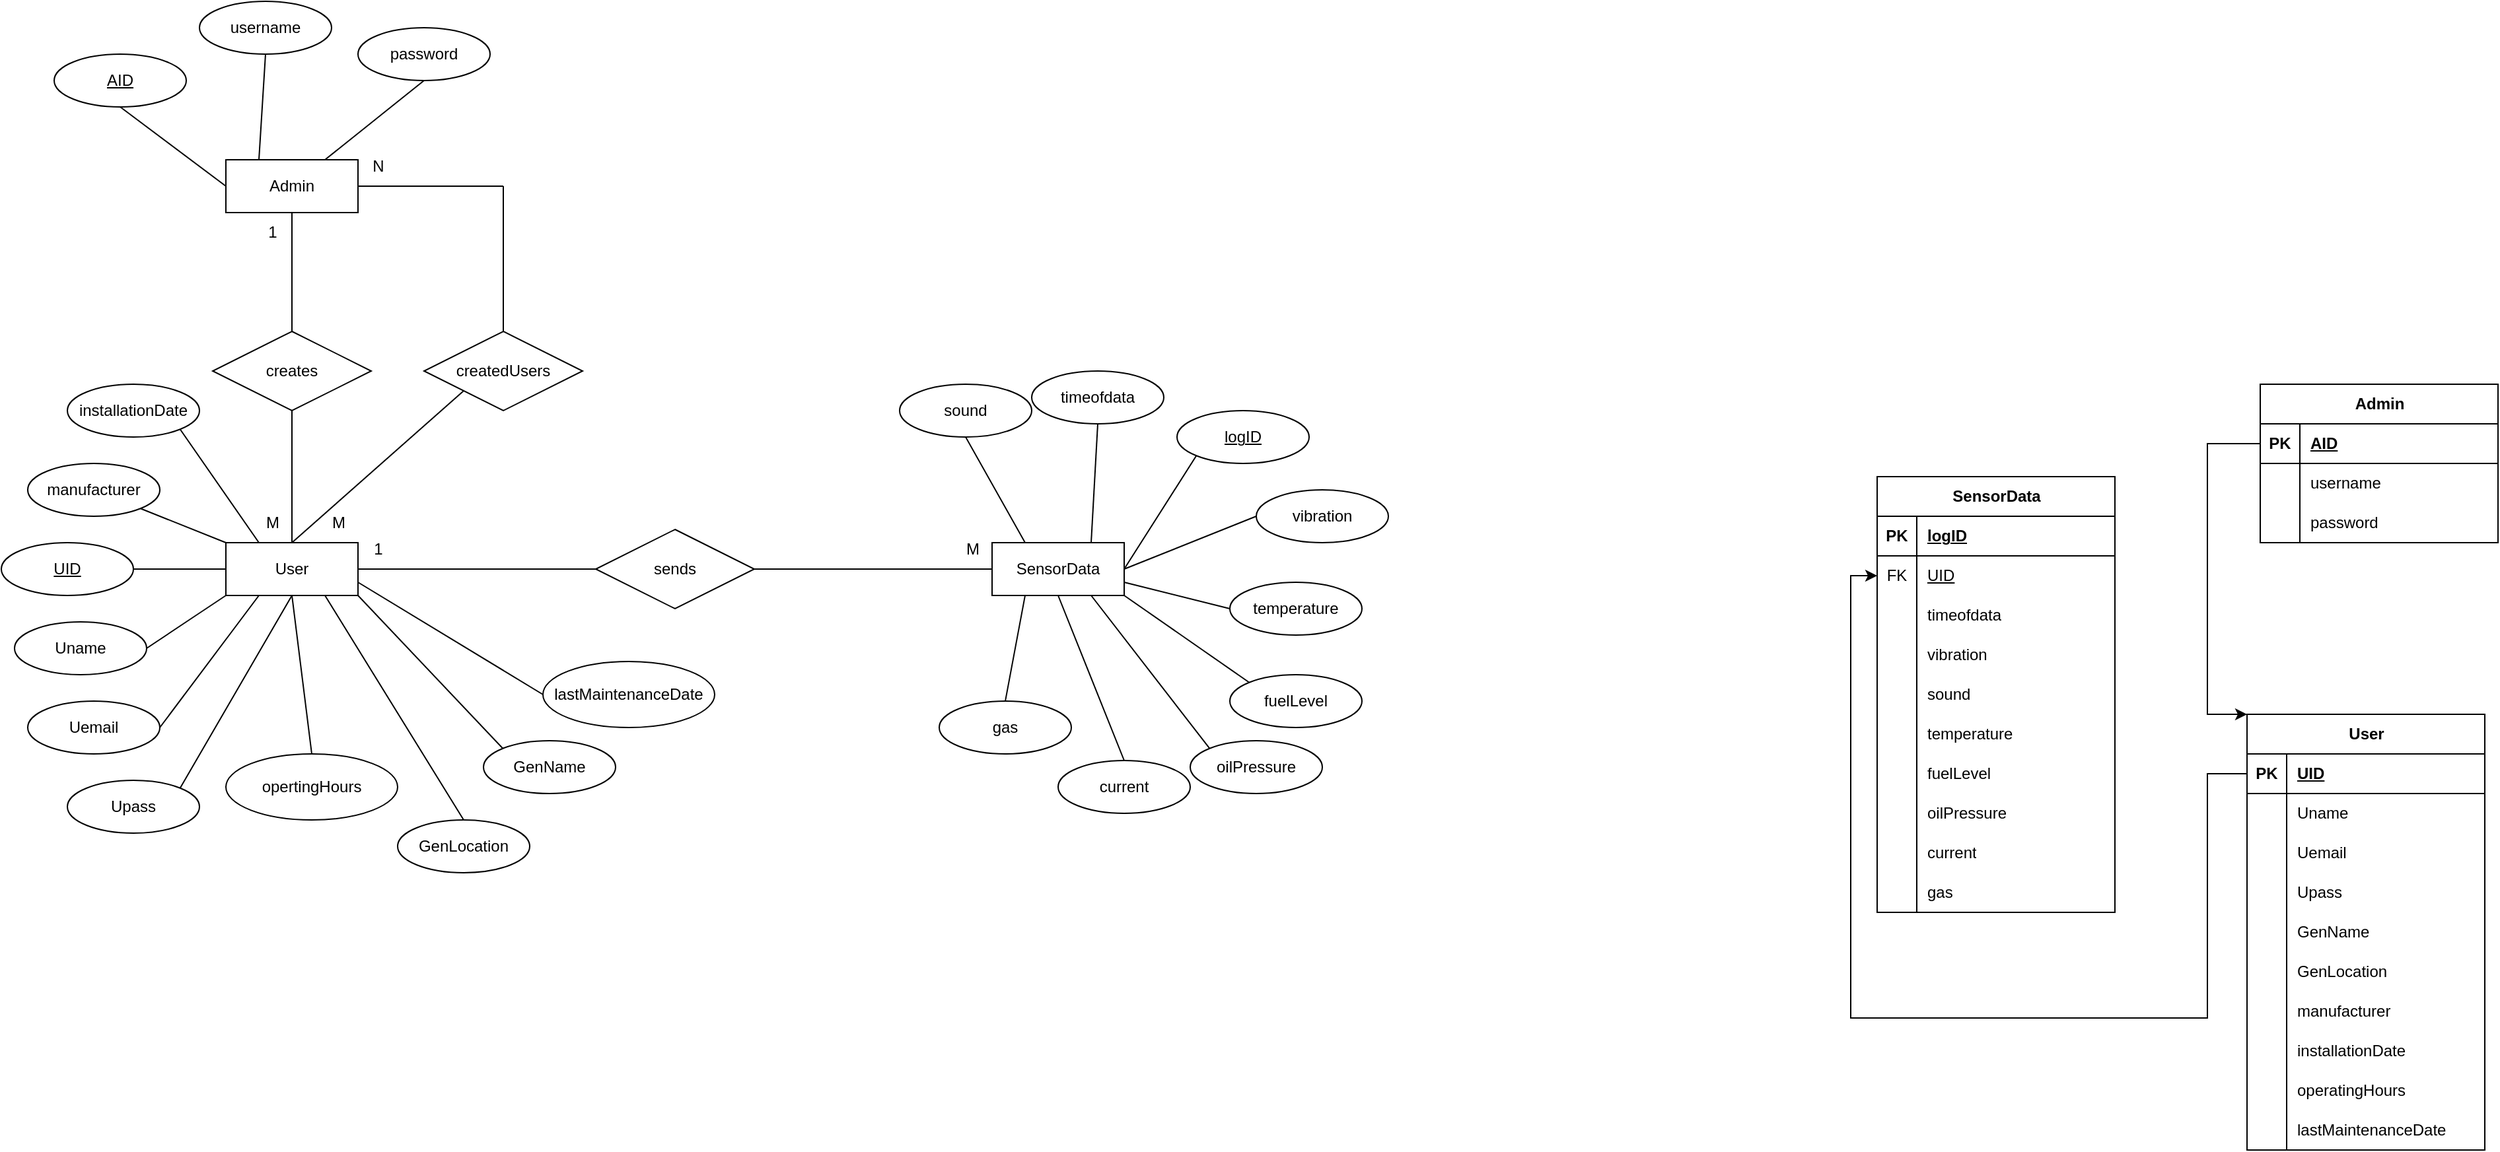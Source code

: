 <mxfile version="23.1.6" type="device">
  <diagram name="Page-1" id="7R3G5OI0h1WwheZ1VmZC">
    <mxGraphModel dx="2840" dy="1094" grid="1" gridSize="10" guides="1" tooltips="1" connect="1" arrows="1" fold="1" page="1" pageScale="1" pageWidth="850" pageHeight="1100" math="0" shadow="0">
      <root>
        <mxCell id="0" />
        <mxCell id="1" parent="0" />
        <mxCell id="7f0CuLPJsL8WIfvtLqMu-1" value="User" style="whiteSpace=wrap;html=1;align=center;" vertex="1" parent="1">
          <mxGeometry x="130" y="530" width="100" height="40" as="geometry" />
        </mxCell>
        <mxCell id="7f0CuLPJsL8WIfvtLqMu-2" value="SensorData" style="whiteSpace=wrap;html=1;align=center;" vertex="1" parent="1">
          <mxGeometry x="710" y="530" width="100" height="40" as="geometry" />
        </mxCell>
        <mxCell id="7f0CuLPJsL8WIfvtLqMu-3" value="Admin" style="whiteSpace=wrap;html=1;align=center;" vertex="1" parent="1">
          <mxGeometry x="130" y="240" width="100" height="40" as="geometry" />
        </mxCell>
        <mxCell id="7f0CuLPJsL8WIfvtLqMu-4" value="createdUsers" style="shape=rhombus;perimeter=rhombusPerimeter;whiteSpace=wrap;html=1;align=center;" vertex="1" parent="1">
          <mxGeometry x="280" y="370" width="120" height="60" as="geometry" />
        </mxCell>
        <mxCell id="7f0CuLPJsL8WIfvtLqMu-5" value="sends" style="shape=rhombus;perimeter=rhombusPerimeter;whiteSpace=wrap;html=1;align=center;" vertex="1" parent="1">
          <mxGeometry x="410" y="520" width="120" height="60" as="geometry" />
        </mxCell>
        <mxCell id="7f0CuLPJsL8WIfvtLqMu-7" value="" style="endArrow=none;html=1;rounded=0;entryX=0.5;entryY=0;entryDx=0;entryDy=0;" edge="1" parent="1" target="7f0CuLPJsL8WIfvtLqMu-4">
          <mxGeometry relative="1" as="geometry">
            <mxPoint x="340" y="260" as="sourcePoint" />
            <mxPoint x="540" y="240" as="targetPoint" />
          </mxGeometry>
        </mxCell>
        <mxCell id="7f0CuLPJsL8WIfvtLqMu-8" value="" style="endArrow=none;html=1;rounded=0;exitX=0;exitY=1;exitDx=0;exitDy=0;entryX=0.5;entryY=0;entryDx=0;entryDy=0;" edge="1" parent="1" source="7f0CuLPJsL8WIfvtLqMu-4" target="7f0CuLPJsL8WIfvtLqMu-1">
          <mxGeometry relative="1" as="geometry">
            <mxPoint x="190" y="310" as="sourcePoint" />
            <mxPoint x="280" y="530" as="targetPoint" />
          </mxGeometry>
        </mxCell>
        <mxCell id="7f0CuLPJsL8WIfvtLqMu-9" value="" style="endArrow=none;html=1;rounded=0;exitX=1;exitY=0.5;exitDx=0;exitDy=0;entryX=0;entryY=0.5;entryDx=0;entryDy=0;" edge="1" parent="1" source="7f0CuLPJsL8WIfvtLqMu-1" target="7f0CuLPJsL8WIfvtLqMu-5">
          <mxGeometry relative="1" as="geometry">
            <mxPoint x="190" y="440" as="sourcePoint" />
            <mxPoint x="190" y="540" as="targetPoint" />
          </mxGeometry>
        </mxCell>
        <mxCell id="7f0CuLPJsL8WIfvtLqMu-10" value="" style="endArrow=none;html=1;rounded=0;exitX=1;exitY=0.5;exitDx=0;exitDy=0;entryX=0;entryY=0.5;entryDx=0;entryDy=0;" edge="1" parent="1" source="7f0CuLPJsL8WIfvtLqMu-5" target="7f0CuLPJsL8WIfvtLqMu-2">
          <mxGeometry relative="1" as="geometry">
            <mxPoint x="240" y="560" as="sourcePoint" />
            <mxPoint x="420" y="560" as="targetPoint" />
          </mxGeometry>
        </mxCell>
        <mxCell id="7f0CuLPJsL8WIfvtLqMu-12" value="Uname" style="ellipse;whiteSpace=wrap;html=1;align=center;" vertex="1" parent="1">
          <mxGeometry x="-30" y="590" width="100" height="40" as="geometry" />
        </mxCell>
        <mxCell id="7f0CuLPJsL8WIfvtLqMu-13" value="UID" style="ellipse;whiteSpace=wrap;html=1;align=center;fontStyle=4;" vertex="1" parent="1">
          <mxGeometry x="-40" y="530" width="100" height="40" as="geometry" />
        </mxCell>
        <mxCell id="7f0CuLPJsL8WIfvtLqMu-14" value="AID" style="ellipse;whiteSpace=wrap;html=1;align=center;fontStyle=4;" vertex="1" parent="1">
          <mxGeometry y="160" width="100" height="40" as="geometry" />
        </mxCell>
        <mxCell id="7f0CuLPJsL8WIfvtLqMu-15" value="logID" style="ellipse;whiteSpace=wrap;html=1;align=center;fontStyle=4;" vertex="1" parent="1">
          <mxGeometry x="850" y="430" width="100" height="40" as="geometry" />
        </mxCell>
        <mxCell id="7f0CuLPJsL8WIfvtLqMu-16" value="Uemail" style="ellipse;whiteSpace=wrap;html=1;align=center;" vertex="1" parent="1">
          <mxGeometry x="-20" y="650" width="100" height="40" as="geometry" />
        </mxCell>
        <mxCell id="7f0CuLPJsL8WIfvtLqMu-17" value="Upass" style="ellipse;whiteSpace=wrap;html=1;align=center;" vertex="1" parent="1">
          <mxGeometry x="10" y="710" width="100" height="40" as="geometry" />
        </mxCell>
        <mxCell id="7f0CuLPJsL8WIfvtLqMu-18" value="GenName" style="ellipse;whiteSpace=wrap;html=1;align=center;" vertex="1" parent="1">
          <mxGeometry x="325" y="680" width="100" height="40" as="geometry" />
        </mxCell>
        <mxCell id="7f0CuLPJsL8WIfvtLqMu-19" value="GenLocation" style="ellipse;whiteSpace=wrap;html=1;align=center;" vertex="1" parent="1">
          <mxGeometry x="260" y="740" width="100" height="40" as="geometry" />
        </mxCell>
        <mxCell id="7f0CuLPJsL8WIfvtLqMu-20" value="installationDate" style="ellipse;whiteSpace=wrap;html=1;align=center;" vertex="1" parent="1">
          <mxGeometry x="10" y="410" width="100" height="40" as="geometry" />
        </mxCell>
        <mxCell id="7f0CuLPJsL8WIfvtLqMu-21" value="manufacturer" style="ellipse;whiteSpace=wrap;html=1;align=center;" vertex="1" parent="1">
          <mxGeometry x="-20" y="470" width="100" height="40" as="geometry" />
        </mxCell>
        <mxCell id="7f0CuLPJsL8WIfvtLqMu-22" value="lastMaintenanceDate" style="ellipse;whiteSpace=wrap;html=1;align=center;" vertex="1" parent="1">
          <mxGeometry x="370" y="620" width="130" height="50" as="geometry" />
        </mxCell>
        <mxCell id="7f0CuLPJsL8WIfvtLqMu-23" value="opertingHours" style="ellipse;whiteSpace=wrap;html=1;align=center;" vertex="1" parent="1">
          <mxGeometry x="130" y="690" width="130" height="50" as="geometry" />
        </mxCell>
        <mxCell id="7f0CuLPJsL8WIfvtLqMu-24" value="" style="endArrow=none;html=1;rounded=0;exitX=0;exitY=0;exitDx=0;exitDy=0;entryX=1;entryY=1;entryDx=0;entryDy=0;" edge="1" parent="1" source="7f0CuLPJsL8WIfvtLqMu-1" target="7f0CuLPJsL8WIfvtLqMu-21">
          <mxGeometry relative="1" as="geometry">
            <mxPoint x="380" y="540" as="sourcePoint" />
            <mxPoint x="540" y="540" as="targetPoint" />
          </mxGeometry>
        </mxCell>
        <mxCell id="7f0CuLPJsL8WIfvtLqMu-25" value="" style="endArrow=none;html=1;rounded=0;exitX=0;exitY=0.5;exitDx=0;exitDy=0;entryX=1;entryY=0.5;entryDx=0;entryDy=0;" edge="1" parent="1" source="7f0CuLPJsL8WIfvtLqMu-1" target="7f0CuLPJsL8WIfvtLqMu-13">
          <mxGeometry relative="1" as="geometry">
            <mxPoint x="240" y="540" as="sourcePoint" />
            <mxPoint x="325" y="494" as="targetPoint" />
          </mxGeometry>
        </mxCell>
        <mxCell id="7f0CuLPJsL8WIfvtLqMu-26" value="1" style="text;html=1;align=center;verticalAlign=middle;resizable=0;points=[];autosize=1;strokeColor=none;fillColor=none;" vertex="1" parent="1">
          <mxGeometry x="150" y="280" width="30" height="30" as="geometry" />
        </mxCell>
        <mxCell id="7f0CuLPJsL8WIfvtLqMu-27" value="M" style="text;html=1;align=center;verticalAlign=middle;resizable=0;points=[];autosize=1;strokeColor=none;fillColor=none;" vertex="1" parent="1">
          <mxGeometry x="150" y="500" width="30" height="30" as="geometry" />
        </mxCell>
        <mxCell id="7f0CuLPJsL8WIfvtLqMu-28" value="M" style="text;html=1;align=center;verticalAlign=middle;resizable=0;points=[];autosize=1;strokeColor=none;fillColor=none;" vertex="1" parent="1">
          <mxGeometry x="680" y="520" width="30" height="30" as="geometry" />
        </mxCell>
        <mxCell id="7f0CuLPJsL8WIfvtLqMu-29" value="1" style="text;html=1;align=center;verticalAlign=middle;resizable=0;points=[];autosize=1;strokeColor=none;fillColor=none;" vertex="1" parent="1">
          <mxGeometry x="230" y="520" width="30" height="30" as="geometry" />
        </mxCell>
        <mxCell id="7f0CuLPJsL8WIfvtLqMu-30" value="" style="endArrow=none;html=1;rounded=0;entryX=1;entryY=0.5;entryDx=0;entryDy=0;exitX=0;exitY=1;exitDx=0;exitDy=0;" edge="1" parent="1" source="7f0CuLPJsL8WIfvtLqMu-1" target="7f0CuLPJsL8WIfvtLqMu-12">
          <mxGeometry relative="1" as="geometry">
            <mxPoint x="130" y="610" as="sourcePoint" />
            <mxPoint x="70" y="560" as="targetPoint" />
          </mxGeometry>
        </mxCell>
        <mxCell id="7f0CuLPJsL8WIfvtLqMu-31" value="" style="endArrow=none;html=1;rounded=0;entryX=1;entryY=0.5;entryDx=0;entryDy=0;exitX=0.25;exitY=1;exitDx=0;exitDy=0;" edge="1" parent="1" source="7f0CuLPJsL8WIfvtLqMu-1" target="7f0CuLPJsL8WIfvtLqMu-16">
          <mxGeometry relative="1" as="geometry">
            <mxPoint x="140" y="580" as="sourcePoint" />
            <mxPoint x="70" y="640" as="targetPoint" />
          </mxGeometry>
        </mxCell>
        <mxCell id="7f0CuLPJsL8WIfvtLqMu-32" value="" style="endArrow=none;html=1;rounded=0;entryX=1;entryY=0;entryDx=0;entryDy=0;exitX=0.5;exitY=1;exitDx=0;exitDy=0;" edge="1" parent="1" source="7f0CuLPJsL8WIfvtLqMu-1" target="7f0CuLPJsL8WIfvtLqMu-17">
          <mxGeometry relative="1" as="geometry">
            <mxPoint x="165" y="580" as="sourcePoint" />
            <mxPoint x="60" y="720" as="targetPoint" />
          </mxGeometry>
        </mxCell>
        <mxCell id="7f0CuLPJsL8WIfvtLqMu-33" value="" style="endArrow=none;html=1;rounded=0;entryX=0.5;entryY=0;entryDx=0;entryDy=0;exitX=0.5;exitY=1;exitDx=0;exitDy=0;" edge="1" parent="1" source="7f0CuLPJsL8WIfvtLqMu-1" target="7f0CuLPJsL8WIfvtLqMu-23">
          <mxGeometry relative="1" as="geometry">
            <mxPoint x="190" y="580" as="sourcePoint" />
            <mxPoint x="95" y="776" as="targetPoint" />
          </mxGeometry>
        </mxCell>
        <mxCell id="7f0CuLPJsL8WIfvtLqMu-35" value="" style="endArrow=none;html=1;rounded=0;entryX=0.5;entryY=0;entryDx=0;entryDy=0;exitX=0.75;exitY=1;exitDx=0;exitDy=0;" edge="1" parent="1" source="7f0CuLPJsL8WIfvtLqMu-1" target="7f0CuLPJsL8WIfvtLqMu-19">
          <mxGeometry relative="1" as="geometry">
            <mxPoint x="190" y="580" as="sourcePoint" />
            <mxPoint x="205" y="780" as="targetPoint" />
          </mxGeometry>
        </mxCell>
        <mxCell id="7f0CuLPJsL8WIfvtLqMu-36" value="" style="endArrow=none;html=1;rounded=0;exitX=1;exitY=1;exitDx=0;exitDy=0;entryX=0;entryY=0;entryDx=0;entryDy=0;" edge="1" parent="1" source="7f0CuLPJsL8WIfvtLqMu-1" target="7f0CuLPJsL8WIfvtLqMu-18">
          <mxGeometry relative="1" as="geometry">
            <mxPoint x="215" y="580" as="sourcePoint" />
            <mxPoint x="430" y="780" as="targetPoint" />
          </mxGeometry>
        </mxCell>
        <mxCell id="7f0CuLPJsL8WIfvtLqMu-37" value="" style="endArrow=none;html=1;rounded=0;entryX=0;entryY=0.5;entryDx=0;entryDy=0;exitX=1;exitY=0.75;exitDx=0;exitDy=0;" edge="1" parent="1" source="7f0CuLPJsL8WIfvtLqMu-1" target="7f0CuLPJsL8WIfvtLqMu-22">
          <mxGeometry relative="1" as="geometry">
            <mxPoint x="240" y="580" as="sourcePoint" />
            <mxPoint x="440" y="790" as="targetPoint" />
          </mxGeometry>
        </mxCell>
        <mxCell id="7f0CuLPJsL8WIfvtLqMu-39" value="" style="endArrow=none;html=1;rounded=0;exitX=0.25;exitY=0;exitDx=0;exitDy=0;entryX=1;entryY=1;entryDx=0;entryDy=0;" edge="1" parent="1" source="7f0CuLPJsL8WIfvtLqMu-1" target="7f0CuLPJsL8WIfvtLqMu-20">
          <mxGeometry relative="1" as="geometry">
            <mxPoint x="140" y="540" as="sourcePoint" />
            <mxPoint x="55" y="494" as="targetPoint" />
          </mxGeometry>
        </mxCell>
        <mxCell id="7f0CuLPJsL8WIfvtLqMu-40" value="" style="endArrow=none;html=1;rounded=0;entryX=0;entryY=1;entryDx=0;entryDy=0;exitX=1;exitY=0.5;exitDx=0;exitDy=0;" edge="1" parent="1" source="7f0CuLPJsL8WIfvtLqMu-2" target="7f0CuLPJsL8WIfvtLqMu-15">
          <mxGeometry relative="1" as="geometry">
            <mxPoint x="240" y="570" as="sourcePoint" />
            <mxPoint x="430" y="675" as="targetPoint" />
          </mxGeometry>
        </mxCell>
        <mxCell id="7f0CuLPJsL8WIfvtLqMu-45" value="timeofdata" style="ellipse;whiteSpace=wrap;html=1;align=center;" vertex="1" parent="1">
          <mxGeometry x="740" y="400" width="100" height="40" as="geometry" />
        </mxCell>
        <mxCell id="7f0CuLPJsL8WIfvtLqMu-46" value="vibration" style="ellipse;whiteSpace=wrap;html=1;align=center;" vertex="1" parent="1">
          <mxGeometry x="910" y="490" width="100" height="40" as="geometry" />
        </mxCell>
        <mxCell id="7f0CuLPJsL8WIfvtLqMu-47" value="temperature" style="ellipse;whiteSpace=wrap;html=1;align=center;" vertex="1" parent="1">
          <mxGeometry x="890" y="560" width="100" height="40" as="geometry" />
        </mxCell>
        <mxCell id="7f0CuLPJsL8WIfvtLqMu-48" value="fuelLevel" style="ellipse;whiteSpace=wrap;html=1;align=center;" vertex="1" parent="1">
          <mxGeometry x="890" y="630" width="100" height="40" as="geometry" />
        </mxCell>
        <mxCell id="7f0CuLPJsL8WIfvtLqMu-49" value="oilPressure" style="ellipse;whiteSpace=wrap;html=1;align=center;" vertex="1" parent="1">
          <mxGeometry x="860" y="680" width="100" height="40" as="geometry" />
        </mxCell>
        <mxCell id="7f0CuLPJsL8WIfvtLqMu-50" value="current" style="ellipse;whiteSpace=wrap;html=1;align=center;" vertex="1" parent="1">
          <mxGeometry x="760" y="695" width="100" height="40" as="geometry" />
        </mxCell>
        <mxCell id="7f0CuLPJsL8WIfvtLqMu-51" value="sound" style="ellipse;whiteSpace=wrap;html=1;align=center;" vertex="1" parent="1">
          <mxGeometry x="640" y="410" width="100" height="40" as="geometry" />
        </mxCell>
        <mxCell id="7f0CuLPJsL8WIfvtLqMu-52" value="gas" style="ellipse;whiteSpace=wrap;html=1;align=center;" vertex="1" parent="1">
          <mxGeometry x="670" y="650" width="100" height="40" as="geometry" />
        </mxCell>
        <mxCell id="7f0CuLPJsL8WIfvtLqMu-54" value="" style="endArrow=none;html=1;rounded=0;entryX=0.5;entryY=1;entryDx=0;entryDy=0;exitX=0.75;exitY=0;exitDx=0;exitDy=0;" edge="1" parent="1" source="7f0CuLPJsL8WIfvtLqMu-2" target="7f0CuLPJsL8WIfvtLqMu-45">
          <mxGeometry relative="1" as="geometry">
            <mxPoint x="820" y="560" as="sourcePoint" />
            <mxPoint x="905" y="504" as="targetPoint" />
          </mxGeometry>
        </mxCell>
        <mxCell id="7f0CuLPJsL8WIfvtLqMu-55" value="" style="endArrow=none;html=1;rounded=0;entryX=0;entryY=0.5;entryDx=0;entryDy=0;exitX=1;exitY=0.5;exitDx=0;exitDy=0;" edge="1" parent="1" source="7f0CuLPJsL8WIfvtLqMu-2" target="7f0CuLPJsL8WIfvtLqMu-46">
          <mxGeometry relative="1" as="geometry">
            <mxPoint x="795" y="540" as="sourcePoint" />
            <mxPoint x="850" y="460" as="targetPoint" />
          </mxGeometry>
        </mxCell>
        <mxCell id="7f0CuLPJsL8WIfvtLqMu-56" value="" style="endArrow=none;html=1;rounded=0;entryX=0;entryY=0.5;entryDx=0;entryDy=0;exitX=1;exitY=0.75;exitDx=0;exitDy=0;" edge="1" parent="1" source="7f0CuLPJsL8WIfvtLqMu-2" target="7f0CuLPJsL8WIfvtLqMu-47">
          <mxGeometry relative="1" as="geometry">
            <mxPoint x="820" y="560" as="sourcePoint" />
            <mxPoint x="900" y="560" as="targetPoint" />
          </mxGeometry>
        </mxCell>
        <mxCell id="7f0CuLPJsL8WIfvtLqMu-57" value="" style="endArrow=none;html=1;rounded=0;entryX=0;entryY=0;entryDx=0;entryDy=0;exitX=1;exitY=1;exitDx=0;exitDy=0;" edge="1" parent="1" source="7f0CuLPJsL8WIfvtLqMu-2" target="7f0CuLPJsL8WIfvtLqMu-48">
          <mxGeometry relative="1" as="geometry">
            <mxPoint x="820" y="570" as="sourcePoint" />
            <mxPoint x="880" y="620" as="targetPoint" />
          </mxGeometry>
        </mxCell>
        <mxCell id="7f0CuLPJsL8WIfvtLqMu-58" value="" style="endArrow=none;html=1;rounded=0;entryX=0;entryY=0;entryDx=0;entryDy=0;exitX=0.75;exitY=1;exitDx=0;exitDy=0;" edge="1" parent="1" source="7f0CuLPJsL8WIfvtLqMu-2" target="7f0CuLPJsL8WIfvtLqMu-49">
          <mxGeometry relative="1" as="geometry">
            <mxPoint x="820" y="580" as="sourcePoint" />
            <mxPoint x="875" y="661" as="targetPoint" />
          </mxGeometry>
        </mxCell>
        <mxCell id="7f0CuLPJsL8WIfvtLqMu-59" value="" style="endArrow=none;html=1;rounded=0;entryX=0.5;entryY=0;entryDx=0;entryDy=0;exitX=0.5;exitY=1;exitDx=0;exitDy=0;" edge="1" parent="1" source="7f0CuLPJsL8WIfvtLqMu-2" target="7f0CuLPJsL8WIfvtLqMu-50">
          <mxGeometry relative="1" as="geometry">
            <mxPoint x="795" y="580" as="sourcePoint" />
            <mxPoint x="845" y="716" as="targetPoint" />
          </mxGeometry>
        </mxCell>
        <mxCell id="7f0CuLPJsL8WIfvtLqMu-60" value="" style="endArrow=none;html=1;rounded=0;entryX=0.5;entryY=1;entryDx=0;entryDy=0;exitX=0.25;exitY=0;exitDx=0;exitDy=0;" edge="1" parent="1" source="7f0CuLPJsL8WIfvtLqMu-2" target="7f0CuLPJsL8WIfvtLqMu-51">
          <mxGeometry relative="1" as="geometry">
            <mxPoint x="770" y="580" as="sourcePoint" />
            <mxPoint x="820" y="760" as="targetPoint" />
          </mxGeometry>
        </mxCell>
        <mxCell id="7f0CuLPJsL8WIfvtLqMu-61" value="" style="endArrow=none;html=1;rounded=0;entryX=0.5;entryY=0;entryDx=0;entryDy=0;exitX=0.25;exitY=1;exitDx=0;exitDy=0;" edge="1" parent="1" source="7f0CuLPJsL8WIfvtLqMu-2" target="7f0CuLPJsL8WIfvtLqMu-52">
          <mxGeometry relative="1" as="geometry">
            <mxPoint x="745" y="580" as="sourcePoint" />
            <mxPoint x="740" y="810" as="targetPoint" />
          </mxGeometry>
        </mxCell>
        <mxCell id="7f0CuLPJsL8WIfvtLqMu-62" value="creates" style="shape=rhombus;perimeter=rhombusPerimeter;whiteSpace=wrap;html=1;align=center;" vertex="1" parent="1">
          <mxGeometry x="120" y="370" width="120" height="60" as="geometry" />
        </mxCell>
        <mxCell id="7f0CuLPJsL8WIfvtLqMu-63" value="" style="endArrow=none;html=1;rounded=0;exitX=0.5;exitY=1;exitDx=0;exitDy=0;entryX=0.5;entryY=0;entryDx=0;entryDy=0;" edge="1" parent="1" source="7f0CuLPJsL8WIfvtLqMu-3" target="7f0CuLPJsL8WIfvtLqMu-62">
          <mxGeometry relative="1" as="geometry">
            <mxPoint x="205" y="290" as="sourcePoint" />
            <mxPoint x="350" y="380" as="targetPoint" />
          </mxGeometry>
        </mxCell>
        <mxCell id="7f0CuLPJsL8WIfvtLqMu-64" value="" style="endArrow=none;html=1;rounded=0;exitX=1;exitY=0.5;exitDx=0;exitDy=0;" edge="1" parent="1" source="7f0CuLPJsL8WIfvtLqMu-3">
          <mxGeometry relative="1" as="geometry">
            <mxPoint x="205" y="290" as="sourcePoint" />
            <mxPoint x="340" y="260" as="targetPoint" />
          </mxGeometry>
        </mxCell>
        <mxCell id="7f0CuLPJsL8WIfvtLqMu-67" value="M" style="text;html=1;align=center;verticalAlign=middle;resizable=0;points=[];autosize=1;strokeColor=none;fillColor=none;" vertex="1" parent="1">
          <mxGeometry x="200" y="500" width="30" height="30" as="geometry" />
        </mxCell>
        <mxCell id="7f0CuLPJsL8WIfvtLqMu-68" value="N" style="text;html=1;align=center;verticalAlign=middle;resizable=0;points=[];autosize=1;strokeColor=none;fillColor=none;" vertex="1" parent="1">
          <mxGeometry x="230" y="230" width="30" height="30" as="geometry" />
        </mxCell>
        <mxCell id="7f0CuLPJsL8WIfvtLqMu-69" value="" style="endArrow=none;html=1;rounded=0;exitX=0.5;exitY=0;exitDx=0;exitDy=0;entryX=0.5;entryY=1;entryDx=0;entryDy=0;" edge="1" parent="1" source="7f0CuLPJsL8WIfvtLqMu-1" target="7f0CuLPJsL8WIfvtLqMu-62">
          <mxGeometry relative="1" as="geometry">
            <mxPoint x="190" y="290" as="sourcePoint" />
            <mxPoint x="190" y="380" as="targetPoint" />
          </mxGeometry>
        </mxCell>
        <mxCell id="7f0CuLPJsL8WIfvtLqMu-71" value="username" style="ellipse;whiteSpace=wrap;html=1;align=center;" vertex="1" parent="1">
          <mxGeometry x="110" y="120" width="100" height="40" as="geometry" />
        </mxCell>
        <mxCell id="7f0CuLPJsL8WIfvtLqMu-72" value="password" style="ellipse;whiteSpace=wrap;html=1;align=center;" vertex="1" parent="1">
          <mxGeometry x="230" y="140" width="100" height="40" as="geometry" />
        </mxCell>
        <mxCell id="7f0CuLPJsL8WIfvtLqMu-73" value="" style="endArrow=none;html=1;rounded=0;exitX=0.5;exitY=1;exitDx=0;exitDy=0;entryX=0;entryY=0.5;entryDx=0;entryDy=0;" edge="1" parent="1" source="7f0CuLPJsL8WIfvtLqMu-14" target="7f0CuLPJsL8WIfvtLqMu-3">
          <mxGeometry relative="1" as="geometry">
            <mxPoint x="190" y="290" as="sourcePoint" />
            <mxPoint x="190" y="380" as="targetPoint" />
          </mxGeometry>
        </mxCell>
        <mxCell id="7f0CuLPJsL8WIfvtLqMu-74" value="" style="endArrow=none;html=1;rounded=0;exitX=0.5;exitY=1;exitDx=0;exitDy=0;entryX=0.25;entryY=0;entryDx=0;entryDy=0;" edge="1" parent="1" source="7f0CuLPJsL8WIfvtLqMu-71" target="7f0CuLPJsL8WIfvtLqMu-3">
          <mxGeometry relative="1" as="geometry">
            <mxPoint x="60" y="210" as="sourcePoint" />
            <mxPoint x="140" y="270" as="targetPoint" />
          </mxGeometry>
        </mxCell>
        <mxCell id="7f0CuLPJsL8WIfvtLqMu-75" value="" style="endArrow=none;html=1;rounded=0;exitX=0.5;exitY=1;exitDx=0;exitDy=0;entryX=0.75;entryY=0;entryDx=0;entryDy=0;" edge="1" parent="1" source="7f0CuLPJsL8WIfvtLqMu-72" target="7f0CuLPJsL8WIfvtLqMu-3">
          <mxGeometry relative="1" as="geometry">
            <mxPoint x="170" y="170" as="sourcePoint" />
            <mxPoint x="165" y="250" as="targetPoint" />
          </mxGeometry>
        </mxCell>
        <mxCell id="7f0CuLPJsL8WIfvtLqMu-76" value="SensorData" style="shape=table;startSize=30;container=1;collapsible=1;childLayout=tableLayout;fixedRows=1;rowLines=0;fontStyle=1;align=center;resizeLast=1;html=1;" vertex="1" parent="1">
          <mxGeometry x="1380" y="480" width="180" height="330" as="geometry" />
        </mxCell>
        <mxCell id="7f0CuLPJsL8WIfvtLqMu-77" value="" style="shape=tableRow;horizontal=0;startSize=0;swimlaneHead=0;swimlaneBody=0;fillColor=none;collapsible=0;dropTarget=0;points=[[0,0.5],[1,0.5]];portConstraint=eastwest;top=0;left=0;right=0;bottom=1;" vertex="1" parent="7f0CuLPJsL8WIfvtLqMu-76">
          <mxGeometry y="30" width="180" height="30" as="geometry" />
        </mxCell>
        <mxCell id="7f0CuLPJsL8WIfvtLqMu-78" value="PK" style="shape=partialRectangle;connectable=0;fillColor=none;top=0;left=0;bottom=0;right=0;fontStyle=1;overflow=hidden;whiteSpace=wrap;html=1;" vertex="1" parent="7f0CuLPJsL8WIfvtLqMu-77">
          <mxGeometry width="30" height="30" as="geometry">
            <mxRectangle width="30" height="30" as="alternateBounds" />
          </mxGeometry>
        </mxCell>
        <mxCell id="7f0CuLPJsL8WIfvtLqMu-79" value="logID" style="shape=partialRectangle;connectable=0;fillColor=none;top=0;left=0;bottom=0;right=0;align=left;spacingLeft=6;fontStyle=5;overflow=hidden;whiteSpace=wrap;html=1;" vertex="1" parent="7f0CuLPJsL8WIfvtLqMu-77">
          <mxGeometry x="30" width="150" height="30" as="geometry">
            <mxRectangle width="150" height="30" as="alternateBounds" />
          </mxGeometry>
        </mxCell>
        <mxCell id="7f0CuLPJsL8WIfvtLqMu-80" value="" style="shape=tableRow;horizontal=0;startSize=0;swimlaneHead=0;swimlaneBody=0;fillColor=none;collapsible=0;dropTarget=0;points=[[0,0.5],[1,0.5]];portConstraint=eastwest;top=0;left=0;right=0;bottom=0;" vertex="1" parent="7f0CuLPJsL8WIfvtLqMu-76">
          <mxGeometry y="60" width="180" height="30" as="geometry" />
        </mxCell>
        <mxCell id="7f0CuLPJsL8WIfvtLqMu-81" value="FK" style="shape=partialRectangle;connectable=0;fillColor=none;top=0;left=0;bottom=0;right=0;editable=1;overflow=hidden;whiteSpace=wrap;html=1;" vertex="1" parent="7f0CuLPJsL8WIfvtLqMu-80">
          <mxGeometry width="30" height="30" as="geometry">
            <mxRectangle width="30" height="30" as="alternateBounds" />
          </mxGeometry>
        </mxCell>
        <mxCell id="7f0CuLPJsL8WIfvtLqMu-82" value="UID" style="shape=partialRectangle;connectable=0;fillColor=none;top=0;left=0;bottom=0;right=0;align=left;spacingLeft=6;overflow=hidden;whiteSpace=wrap;html=1;fontStyle=4" vertex="1" parent="7f0CuLPJsL8WIfvtLqMu-80">
          <mxGeometry x="30" width="150" height="30" as="geometry">
            <mxRectangle width="150" height="30" as="alternateBounds" />
          </mxGeometry>
        </mxCell>
        <mxCell id="7f0CuLPJsL8WIfvtLqMu-83" value="" style="shape=tableRow;horizontal=0;startSize=0;swimlaneHead=0;swimlaneBody=0;fillColor=none;collapsible=0;dropTarget=0;points=[[0,0.5],[1,0.5]];portConstraint=eastwest;top=0;left=0;right=0;bottom=0;" vertex="1" parent="7f0CuLPJsL8WIfvtLqMu-76">
          <mxGeometry y="90" width="180" height="30" as="geometry" />
        </mxCell>
        <mxCell id="7f0CuLPJsL8WIfvtLqMu-84" value="" style="shape=partialRectangle;connectable=0;fillColor=none;top=0;left=0;bottom=0;right=0;editable=1;overflow=hidden;whiteSpace=wrap;html=1;" vertex="1" parent="7f0CuLPJsL8WIfvtLqMu-83">
          <mxGeometry width="30" height="30" as="geometry">
            <mxRectangle width="30" height="30" as="alternateBounds" />
          </mxGeometry>
        </mxCell>
        <mxCell id="7f0CuLPJsL8WIfvtLqMu-85" value="timeofdata" style="shape=partialRectangle;connectable=0;fillColor=none;top=0;left=0;bottom=0;right=0;align=left;spacingLeft=6;overflow=hidden;whiteSpace=wrap;html=1;" vertex="1" parent="7f0CuLPJsL8WIfvtLqMu-83">
          <mxGeometry x="30" width="150" height="30" as="geometry">
            <mxRectangle width="150" height="30" as="alternateBounds" />
          </mxGeometry>
        </mxCell>
        <mxCell id="7f0CuLPJsL8WIfvtLqMu-86" value="" style="shape=tableRow;horizontal=0;startSize=0;swimlaneHead=0;swimlaneBody=0;fillColor=none;collapsible=0;dropTarget=0;points=[[0,0.5],[1,0.5]];portConstraint=eastwest;top=0;left=0;right=0;bottom=0;" vertex="1" parent="7f0CuLPJsL8WIfvtLqMu-76">
          <mxGeometry y="120" width="180" height="30" as="geometry" />
        </mxCell>
        <mxCell id="7f0CuLPJsL8WIfvtLqMu-87" value="" style="shape=partialRectangle;connectable=0;fillColor=none;top=0;left=0;bottom=0;right=0;editable=1;overflow=hidden;whiteSpace=wrap;html=1;" vertex="1" parent="7f0CuLPJsL8WIfvtLqMu-86">
          <mxGeometry width="30" height="30" as="geometry">
            <mxRectangle width="30" height="30" as="alternateBounds" />
          </mxGeometry>
        </mxCell>
        <mxCell id="7f0CuLPJsL8WIfvtLqMu-88" value="vibration" style="shape=partialRectangle;connectable=0;fillColor=none;top=0;left=0;bottom=0;right=0;align=left;spacingLeft=6;overflow=hidden;whiteSpace=wrap;html=1;" vertex="1" parent="7f0CuLPJsL8WIfvtLqMu-86">
          <mxGeometry x="30" width="150" height="30" as="geometry">
            <mxRectangle width="150" height="30" as="alternateBounds" />
          </mxGeometry>
        </mxCell>
        <mxCell id="7f0CuLPJsL8WIfvtLqMu-115" value="" style="shape=tableRow;horizontal=0;startSize=0;swimlaneHead=0;swimlaneBody=0;fillColor=none;collapsible=0;dropTarget=0;points=[[0,0.5],[1,0.5]];portConstraint=eastwest;top=0;left=0;right=0;bottom=0;" vertex="1" parent="7f0CuLPJsL8WIfvtLqMu-76">
          <mxGeometry y="150" width="180" height="30" as="geometry" />
        </mxCell>
        <mxCell id="7f0CuLPJsL8WIfvtLqMu-116" value="" style="shape=partialRectangle;connectable=0;fillColor=none;top=0;left=0;bottom=0;right=0;editable=1;overflow=hidden;whiteSpace=wrap;html=1;" vertex="1" parent="7f0CuLPJsL8WIfvtLqMu-115">
          <mxGeometry width="30" height="30" as="geometry">
            <mxRectangle width="30" height="30" as="alternateBounds" />
          </mxGeometry>
        </mxCell>
        <mxCell id="7f0CuLPJsL8WIfvtLqMu-117" value="sound" style="shape=partialRectangle;connectable=0;fillColor=none;top=0;left=0;bottom=0;right=0;align=left;spacingLeft=6;overflow=hidden;whiteSpace=wrap;html=1;" vertex="1" parent="7f0CuLPJsL8WIfvtLqMu-115">
          <mxGeometry x="30" width="150" height="30" as="geometry">
            <mxRectangle width="150" height="30" as="alternateBounds" />
          </mxGeometry>
        </mxCell>
        <mxCell id="7f0CuLPJsL8WIfvtLqMu-118" value="" style="shape=tableRow;horizontal=0;startSize=0;swimlaneHead=0;swimlaneBody=0;fillColor=none;collapsible=0;dropTarget=0;points=[[0,0.5],[1,0.5]];portConstraint=eastwest;top=0;left=0;right=0;bottom=0;" vertex="1" parent="7f0CuLPJsL8WIfvtLqMu-76">
          <mxGeometry y="180" width="180" height="30" as="geometry" />
        </mxCell>
        <mxCell id="7f0CuLPJsL8WIfvtLqMu-119" value="" style="shape=partialRectangle;connectable=0;fillColor=none;top=0;left=0;bottom=0;right=0;editable=1;overflow=hidden;whiteSpace=wrap;html=1;" vertex="1" parent="7f0CuLPJsL8WIfvtLqMu-118">
          <mxGeometry width="30" height="30" as="geometry">
            <mxRectangle width="30" height="30" as="alternateBounds" />
          </mxGeometry>
        </mxCell>
        <mxCell id="7f0CuLPJsL8WIfvtLqMu-120" value="temperature" style="shape=partialRectangle;connectable=0;fillColor=none;top=0;left=0;bottom=0;right=0;align=left;spacingLeft=6;overflow=hidden;whiteSpace=wrap;html=1;" vertex="1" parent="7f0CuLPJsL8WIfvtLqMu-118">
          <mxGeometry x="30" width="150" height="30" as="geometry">
            <mxRectangle width="150" height="30" as="alternateBounds" />
          </mxGeometry>
        </mxCell>
        <mxCell id="7f0CuLPJsL8WIfvtLqMu-121" value="" style="shape=tableRow;horizontal=0;startSize=0;swimlaneHead=0;swimlaneBody=0;fillColor=none;collapsible=0;dropTarget=0;points=[[0,0.5],[1,0.5]];portConstraint=eastwest;top=0;left=0;right=0;bottom=0;" vertex="1" parent="7f0CuLPJsL8WIfvtLqMu-76">
          <mxGeometry y="210" width="180" height="30" as="geometry" />
        </mxCell>
        <mxCell id="7f0CuLPJsL8WIfvtLqMu-122" value="" style="shape=partialRectangle;connectable=0;fillColor=none;top=0;left=0;bottom=0;right=0;editable=1;overflow=hidden;whiteSpace=wrap;html=1;" vertex="1" parent="7f0CuLPJsL8WIfvtLqMu-121">
          <mxGeometry width="30" height="30" as="geometry">
            <mxRectangle width="30" height="30" as="alternateBounds" />
          </mxGeometry>
        </mxCell>
        <mxCell id="7f0CuLPJsL8WIfvtLqMu-123" value="fuelLevel" style="shape=partialRectangle;connectable=0;fillColor=none;top=0;left=0;bottom=0;right=0;align=left;spacingLeft=6;overflow=hidden;whiteSpace=wrap;html=1;" vertex="1" parent="7f0CuLPJsL8WIfvtLqMu-121">
          <mxGeometry x="30" width="150" height="30" as="geometry">
            <mxRectangle width="150" height="30" as="alternateBounds" />
          </mxGeometry>
        </mxCell>
        <mxCell id="7f0CuLPJsL8WIfvtLqMu-124" value="" style="shape=tableRow;horizontal=0;startSize=0;swimlaneHead=0;swimlaneBody=0;fillColor=none;collapsible=0;dropTarget=0;points=[[0,0.5],[1,0.5]];portConstraint=eastwest;top=0;left=0;right=0;bottom=0;" vertex="1" parent="7f0CuLPJsL8WIfvtLqMu-76">
          <mxGeometry y="240" width="180" height="30" as="geometry" />
        </mxCell>
        <mxCell id="7f0CuLPJsL8WIfvtLqMu-125" value="" style="shape=partialRectangle;connectable=0;fillColor=none;top=0;left=0;bottom=0;right=0;editable=1;overflow=hidden;whiteSpace=wrap;html=1;" vertex="1" parent="7f0CuLPJsL8WIfvtLqMu-124">
          <mxGeometry width="30" height="30" as="geometry">
            <mxRectangle width="30" height="30" as="alternateBounds" />
          </mxGeometry>
        </mxCell>
        <mxCell id="7f0CuLPJsL8WIfvtLqMu-126" value="oilPressure" style="shape=partialRectangle;connectable=0;fillColor=none;top=0;left=0;bottom=0;right=0;align=left;spacingLeft=6;overflow=hidden;whiteSpace=wrap;html=1;" vertex="1" parent="7f0CuLPJsL8WIfvtLqMu-124">
          <mxGeometry x="30" width="150" height="30" as="geometry">
            <mxRectangle width="150" height="30" as="alternateBounds" />
          </mxGeometry>
        </mxCell>
        <mxCell id="7f0CuLPJsL8WIfvtLqMu-127" value="" style="shape=tableRow;horizontal=0;startSize=0;swimlaneHead=0;swimlaneBody=0;fillColor=none;collapsible=0;dropTarget=0;points=[[0,0.5],[1,0.5]];portConstraint=eastwest;top=0;left=0;right=0;bottom=0;" vertex="1" parent="7f0CuLPJsL8WIfvtLqMu-76">
          <mxGeometry y="270" width="180" height="30" as="geometry" />
        </mxCell>
        <mxCell id="7f0CuLPJsL8WIfvtLqMu-128" value="" style="shape=partialRectangle;connectable=0;fillColor=none;top=0;left=0;bottom=0;right=0;editable=1;overflow=hidden;whiteSpace=wrap;html=1;" vertex="1" parent="7f0CuLPJsL8WIfvtLqMu-127">
          <mxGeometry width="30" height="30" as="geometry">
            <mxRectangle width="30" height="30" as="alternateBounds" />
          </mxGeometry>
        </mxCell>
        <mxCell id="7f0CuLPJsL8WIfvtLqMu-129" value="current" style="shape=partialRectangle;connectable=0;fillColor=none;top=0;left=0;bottom=0;right=0;align=left;spacingLeft=6;overflow=hidden;whiteSpace=wrap;html=1;" vertex="1" parent="7f0CuLPJsL8WIfvtLqMu-127">
          <mxGeometry x="30" width="150" height="30" as="geometry">
            <mxRectangle width="150" height="30" as="alternateBounds" />
          </mxGeometry>
        </mxCell>
        <mxCell id="7f0CuLPJsL8WIfvtLqMu-130" value="" style="shape=tableRow;horizontal=0;startSize=0;swimlaneHead=0;swimlaneBody=0;fillColor=none;collapsible=0;dropTarget=0;points=[[0,0.5],[1,0.5]];portConstraint=eastwest;top=0;left=0;right=0;bottom=0;" vertex="1" parent="7f0CuLPJsL8WIfvtLqMu-76">
          <mxGeometry y="300" width="180" height="30" as="geometry" />
        </mxCell>
        <mxCell id="7f0CuLPJsL8WIfvtLqMu-131" value="" style="shape=partialRectangle;connectable=0;fillColor=none;top=0;left=0;bottom=0;right=0;editable=1;overflow=hidden;whiteSpace=wrap;html=1;" vertex="1" parent="7f0CuLPJsL8WIfvtLqMu-130">
          <mxGeometry width="30" height="30" as="geometry">
            <mxRectangle width="30" height="30" as="alternateBounds" />
          </mxGeometry>
        </mxCell>
        <mxCell id="7f0CuLPJsL8WIfvtLqMu-132" value="gas" style="shape=partialRectangle;connectable=0;fillColor=none;top=0;left=0;bottom=0;right=0;align=left;spacingLeft=6;overflow=hidden;whiteSpace=wrap;html=1;" vertex="1" parent="7f0CuLPJsL8WIfvtLqMu-130">
          <mxGeometry x="30" width="150" height="30" as="geometry">
            <mxRectangle width="150" height="30" as="alternateBounds" />
          </mxGeometry>
        </mxCell>
        <mxCell id="7f0CuLPJsL8WIfvtLqMu-89" value="User" style="shape=table;startSize=30;container=1;collapsible=1;childLayout=tableLayout;fixedRows=1;rowLines=0;fontStyle=1;align=center;resizeLast=1;html=1;" vertex="1" parent="1">
          <mxGeometry x="1660" y="660" width="180" height="330" as="geometry" />
        </mxCell>
        <mxCell id="7f0CuLPJsL8WIfvtLqMu-90" value="" style="shape=tableRow;horizontal=0;startSize=0;swimlaneHead=0;swimlaneBody=0;fillColor=none;collapsible=0;dropTarget=0;points=[[0,0.5],[1,0.5]];portConstraint=eastwest;top=0;left=0;right=0;bottom=1;" vertex="1" parent="7f0CuLPJsL8WIfvtLqMu-89">
          <mxGeometry y="30" width="180" height="30" as="geometry" />
        </mxCell>
        <mxCell id="7f0CuLPJsL8WIfvtLqMu-91" value="PK" style="shape=partialRectangle;connectable=0;fillColor=none;top=0;left=0;bottom=0;right=0;fontStyle=1;overflow=hidden;whiteSpace=wrap;html=1;" vertex="1" parent="7f0CuLPJsL8WIfvtLqMu-90">
          <mxGeometry width="30" height="30" as="geometry">
            <mxRectangle width="30" height="30" as="alternateBounds" />
          </mxGeometry>
        </mxCell>
        <mxCell id="7f0CuLPJsL8WIfvtLqMu-92" value="UID" style="shape=partialRectangle;connectable=0;fillColor=none;top=0;left=0;bottom=0;right=0;align=left;spacingLeft=6;fontStyle=5;overflow=hidden;whiteSpace=wrap;html=1;" vertex="1" parent="7f0CuLPJsL8WIfvtLqMu-90">
          <mxGeometry x="30" width="150" height="30" as="geometry">
            <mxRectangle width="150" height="30" as="alternateBounds" />
          </mxGeometry>
        </mxCell>
        <mxCell id="7f0CuLPJsL8WIfvtLqMu-93" value="" style="shape=tableRow;horizontal=0;startSize=0;swimlaneHead=0;swimlaneBody=0;fillColor=none;collapsible=0;dropTarget=0;points=[[0,0.5],[1,0.5]];portConstraint=eastwest;top=0;left=0;right=0;bottom=0;" vertex="1" parent="7f0CuLPJsL8WIfvtLqMu-89">
          <mxGeometry y="60" width="180" height="30" as="geometry" />
        </mxCell>
        <mxCell id="7f0CuLPJsL8WIfvtLqMu-94" value="" style="shape=partialRectangle;connectable=0;fillColor=none;top=0;left=0;bottom=0;right=0;editable=1;overflow=hidden;whiteSpace=wrap;html=1;" vertex="1" parent="7f0CuLPJsL8WIfvtLqMu-93">
          <mxGeometry width="30" height="30" as="geometry">
            <mxRectangle width="30" height="30" as="alternateBounds" />
          </mxGeometry>
        </mxCell>
        <mxCell id="7f0CuLPJsL8WIfvtLqMu-95" value="Uname" style="shape=partialRectangle;connectable=0;fillColor=none;top=0;left=0;bottom=0;right=0;align=left;spacingLeft=6;overflow=hidden;whiteSpace=wrap;html=1;" vertex="1" parent="7f0CuLPJsL8WIfvtLqMu-93">
          <mxGeometry x="30" width="150" height="30" as="geometry">
            <mxRectangle width="150" height="30" as="alternateBounds" />
          </mxGeometry>
        </mxCell>
        <mxCell id="7f0CuLPJsL8WIfvtLqMu-96" value="" style="shape=tableRow;horizontal=0;startSize=0;swimlaneHead=0;swimlaneBody=0;fillColor=none;collapsible=0;dropTarget=0;points=[[0,0.5],[1,0.5]];portConstraint=eastwest;top=0;left=0;right=0;bottom=0;" vertex="1" parent="7f0CuLPJsL8WIfvtLqMu-89">
          <mxGeometry y="90" width="180" height="30" as="geometry" />
        </mxCell>
        <mxCell id="7f0CuLPJsL8WIfvtLqMu-97" value="" style="shape=partialRectangle;connectable=0;fillColor=none;top=0;left=0;bottom=0;right=0;editable=1;overflow=hidden;whiteSpace=wrap;html=1;" vertex="1" parent="7f0CuLPJsL8WIfvtLqMu-96">
          <mxGeometry width="30" height="30" as="geometry">
            <mxRectangle width="30" height="30" as="alternateBounds" />
          </mxGeometry>
        </mxCell>
        <mxCell id="7f0CuLPJsL8WIfvtLqMu-98" value="Uemail" style="shape=partialRectangle;connectable=0;fillColor=none;top=0;left=0;bottom=0;right=0;align=left;spacingLeft=6;overflow=hidden;whiteSpace=wrap;html=1;" vertex="1" parent="7f0CuLPJsL8WIfvtLqMu-96">
          <mxGeometry x="30" width="150" height="30" as="geometry">
            <mxRectangle width="150" height="30" as="alternateBounds" />
          </mxGeometry>
        </mxCell>
        <mxCell id="7f0CuLPJsL8WIfvtLqMu-99" value="" style="shape=tableRow;horizontal=0;startSize=0;swimlaneHead=0;swimlaneBody=0;fillColor=none;collapsible=0;dropTarget=0;points=[[0,0.5],[1,0.5]];portConstraint=eastwest;top=0;left=0;right=0;bottom=0;" vertex="1" parent="7f0CuLPJsL8WIfvtLqMu-89">
          <mxGeometry y="120" width="180" height="30" as="geometry" />
        </mxCell>
        <mxCell id="7f0CuLPJsL8WIfvtLqMu-100" value="" style="shape=partialRectangle;connectable=0;fillColor=none;top=0;left=0;bottom=0;right=0;editable=1;overflow=hidden;whiteSpace=wrap;html=1;" vertex="1" parent="7f0CuLPJsL8WIfvtLqMu-99">
          <mxGeometry width="30" height="30" as="geometry">
            <mxRectangle width="30" height="30" as="alternateBounds" />
          </mxGeometry>
        </mxCell>
        <mxCell id="7f0CuLPJsL8WIfvtLqMu-101" value="Upass" style="shape=partialRectangle;connectable=0;fillColor=none;top=0;left=0;bottom=0;right=0;align=left;spacingLeft=6;overflow=hidden;whiteSpace=wrap;html=1;" vertex="1" parent="7f0CuLPJsL8WIfvtLqMu-99">
          <mxGeometry x="30" width="150" height="30" as="geometry">
            <mxRectangle width="150" height="30" as="alternateBounds" />
          </mxGeometry>
        </mxCell>
        <mxCell id="7f0CuLPJsL8WIfvtLqMu-133" value="" style="shape=tableRow;horizontal=0;startSize=0;swimlaneHead=0;swimlaneBody=0;fillColor=none;collapsible=0;dropTarget=0;points=[[0,0.5],[1,0.5]];portConstraint=eastwest;top=0;left=0;right=0;bottom=0;" vertex="1" parent="7f0CuLPJsL8WIfvtLqMu-89">
          <mxGeometry y="150" width="180" height="30" as="geometry" />
        </mxCell>
        <mxCell id="7f0CuLPJsL8WIfvtLqMu-134" value="" style="shape=partialRectangle;connectable=0;fillColor=none;top=0;left=0;bottom=0;right=0;editable=1;overflow=hidden;whiteSpace=wrap;html=1;" vertex="1" parent="7f0CuLPJsL8WIfvtLqMu-133">
          <mxGeometry width="30" height="30" as="geometry">
            <mxRectangle width="30" height="30" as="alternateBounds" />
          </mxGeometry>
        </mxCell>
        <mxCell id="7f0CuLPJsL8WIfvtLqMu-135" value="GenName" style="shape=partialRectangle;connectable=0;fillColor=none;top=0;left=0;bottom=0;right=0;align=left;spacingLeft=6;overflow=hidden;whiteSpace=wrap;html=1;" vertex="1" parent="7f0CuLPJsL8WIfvtLqMu-133">
          <mxGeometry x="30" width="150" height="30" as="geometry">
            <mxRectangle width="150" height="30" as="alternateBounds" />
          </mxGeometry>
        </mxCell>
        <mxCell id="7f0CuLPJsL8WIfvtLqMu-136" value="" style="shape=tableRow;horizontal=0;startSize=0;swimlaneHead=0;swimlaneBody=0;fillColor=none;collapsible=0;dropTarget=0;points=[[0,0.5],[1,0.5]];portConstraint=eastwest;top=0;left=0;right=0;bottom=0;" vertex="1" parent="7f0CuLPJsL8WIfvtLqMu-89">
          <mxGeometry y="180" width="180" height="30" as="geometry" />
        </mxCell>
        <mxCell id="7f0CuLPJsL8WIfvtLqMu-137" value="" style="shape=partialRectangle;connectable=0;fillColor=none;top=0;left=0;bottom=0;right=0;editable=1;overflow=hidden;whiteSpace=wrap;html=1;" vertex="1" parent="7f0CuLPJsL8WIfvtLqMu-136">
          <mxGeometry width="30" height="30" as="geometry">
            <mxRectangle width="30" height="30" as="alternateBounds" />
          </mxGeometry>
        </mxCell>
        <mxCell id="7f0CuLPJsL8WIfvtLqMu-138" value="GenLocation" style="shape=partialRectangle;connectable=0;fillColor=none;top=0;left=0;bottom=0;right=0;align=left;spacingLeft=6;overflow=hidden;whiteSpace=wrap;html=1;" vertex="1" parent="7f0CuLPJsL8WIfvtLqMu-136">
          <mxGeometry x="30" width="150" height="30" as="geometry">
            <mxRectangle width="150" height="30" as="alternateBounds" />
          </mxGeometry>
        </mxCell>
        <mxCell id="7f0CuLPJsL8WIfvtLqMu-139" value="" style="shape=tableRow;horizontal=0;startSize=0;swimlaneHead=0;swimlaneBody=0;fillColor=none;collapsible=0;dropTarget=0;points=[[0,0.5],[1,0.5]];portConstraint=eastwest;top=0;left=0;right=0;bottom=0;" vertex="1" parent="7f0CuLPJsL8WIfvtLqMu-89">
          <mxGeometry y="210" width="180" height="30" as="geometry" />
        </mxCell>
        <mxCell id="7f0CuLPJsL8WIfvtLqMu-140" value="" style="shape=partialRectangle;connectable=0;fillColor=none;top=0;left=0;bottom=0;right=0;editable=1;overflow=hidden;whiteSpace=wrap;html=1;" vertex="1" parent="7f0CuLPJsL8WIfvtLqMu-139">
          <mxGeometry width="30" height="30" as="geometry">
            <mxRectangle width="30" height="30" as="alternateBounds" />
          </mxGeometry>
        </mxCell>
        <mxCell id="7f0CuLPJsL8WIfvtLqMu-141" value="manufacturer" style="shape=partialRectangle;connectable=0;fillColor=none;top=0;left=0;bottom=0;right=0;align=left;spacingLeft=6;overflow=hidden;whiteSpace=wrap;html=1;" vertex="1" parent="7f0CuLPJsL8WIfvtLqMu-139">
          <mxGeometry x="30" width="150" height="30" as="geometry">
            <mxRectangle width="150" height="30" as="alternateBounds" />
          </mxGeometry>
        </mxCell>
        <mxCell id="7f0CuLPJsL8WIfvtLqMu-142" value="" style="shape=tableRow;horizontal=0;startSize=0;swimlaneHead=0;swimlaneBody=0;fillColor=none;collapsible=0;dropTarget=0;points=[[0,0.5],[1,0.5]];portConstraint=eastwest;top=0;left=0;right=0;bottom=0;" vertex="1" parent="7f0CuLPJsL8WIfvtLqMu-89">
          <mxGeometry y="240" width="180" height="30" as="geometry" />
        </mxCell>
        <mxCell id="7f0CuLPJsL8WIfvtLqMu-143" value="" style="shape=partialRectangle;connectable=0;fillColor=none;top=0;left=0;bottom=0;right=0;editable=1;overflow=hidden;whiteSpace=wrap;html=1;" vertex="1" parent="7f0CuLPJsL8WIfvtLqMu-142">
          <mxGeometry width="30" height="30" as="geometry">
            <mxRectangle width="30" height="30" as="alternateBounds" />
          </mxGeometry>
        </mxCell>
        <mxCell id="7f0CuLPJsL8WIfvtLqMu-144" value="installationDate" style="shape=partialRectangle;connectable=0;fillColor=none;top=0;left=0;bottom=0;right=0;align=left;spacingLeft=6;overflow=hidden;whiteSpace=wrap;html=1;" vertex="1" parent="7f0CuLPJsL8WIfvtLqMu-142">
          <mxGeometry x="30" width="150" height="30" as="geometry">
            <mxRectangle width="150" height="30" as="alternateBounds" />
          </mxGeometry>
        </mxCell>
        <mxCell id="7f0CuLPJsL8WIfvtLqMu-145" value="" style="shape=tableRow;horizontal=0;startSize=0;swimlaneHead=0;swimlaneBody=0;fillColor=none;collapsible=0;dropTarget=0;points=[[0,0.5],[1,0.5]];portConstraint=eastwest;top=0;left=0;right=0;bottom=0;" vertex="1" parent="7f0CuLPJsL8WIfvtLqMu-89">
          <mxGeometry y="270" width="180" height="30" as="geometry" />
        </mxCell>
        <mxCell id="7f0CuLPJsL8WIfvtLqMu-146" value="" style="shape=partialRectangle;connectable=0;fillColor=none;top=0;left=0;bottom=0;right=0;editable=1;overflow=hidden;whiteSpace=wrap;html=1;" vertex="1" parent="7f0CuLPJsL8WIfvtLqMu-145">
          <mxGeometry width="30" height="30" as="geometry">
            <mxRectangle width="30" height="30" as="alternateBounds" />
          </mxGeometry>
        </mxCell>
        <mxCell id="7f0CuLPJsL8WIfvtLqMu-147" value="operatingHours" style="shape=partialRectangle;connectable=0;fillColor=none;top=0;left=0;bottom=0;right=0;align=left;spacingLeft=6;overflow=hidden;whiteSpace=wrap;html=1;" vertex="1" parent="7f0CuLPJsL8WIfvtLqMu-145">
          <mxGeometry x="30" width="150" height="30" as="geometry">
            <mxRectangle width="150" height="30" as="alternateBounds" />
          </mxGeometry>
        </mxCell>
        <mxCell id="7f0CuLPJsL8WIfvtLqMu-148" value="" style="shape=tableRow;horizontal=0;startSize=0;swimlaneHead=0;swimlaneBody=0;fillColor=none;collapsible=0;dropTarget=0;points=[[0,0.5],[1,0.5]];portConstraint=eastwest;top=0;left=0;right=0;bottom=0;" vertex="1" parent="7f0CuLPJsL8WIfvtLqMu-89">
          <mxGeometry y="300" width="180" height="30" as="geometry" />
        </mxCell>
        <mxCell id="7f0CuLPJsL8WIfvtLqMu-149" value="" style="shape=partialRectangle;connectable=0;fillColor=none;top=0;left=0;bottom=0;right=0;editable=1;overflow=hidden;whiteSpace=wrap;html=1;" vertex="1" parent="7f0CuLPJsL8WIfvtLqMu-148">
          <mxGeometry width="30" height="30" as="geometry">
            <mxRectangle width="30" height="30" as="alternateBounds" />
          </mxGeometry>
        </mxCell>
        <mxCell id="7f0CuLPJsL8WIfvtLqMu-150" value="lastMaintenanceDate" style="shape=partialRectangle;connectable=0;fillColor=none;top=0;left=0;bottom=0;right=0;align=left;spacingLeft=6;overflow=hidden;whiteSpace=wrap;html=1;" vertex="1" parent="7f0CuLPJsL8WIfvtLqMu-148">
          <mxGeometry x="30" width="150" height="30" as="geometry">
            <mxRectangle width="150" height="30" as="alternateBounds" />
          </mxGeometry>
        </mxCell>
        <mxCell id="7f0CuLPJsL8WIfvtLqMu-102" value="Admin" style="shape=table;startSize=30;container=1;collapsible=1;childLayout=tableLayout;fixedRows=1;rowLines=0;fontStyle=1;align=center;resizeLast=1;html=1;" vertex="1" parent="1">
          <mxGeometry x="1670" y="410" width="180" height="120" as="geometry" />
        </mxCell>
        <mxCell id="7f0CuLPJsL8WIfvtLqMu-103" value="" style="shape=tableRow;horizontal=0;startSize=0;swimlaneHead=0;swimlaneBody=0;fillColor=none;collapsible=0;dropTarget=0;points=[[0,0.5],[1,0.5]];portConstraint=eastwest;top=0;left=0;right=0;bottom=1;" vertex="1" parent="7f0CuLPJsL8WIfvtLqMu-102">
          <mxGeometry y="30" width="180" height="30" as="geometry" />
        </mxCell>
        <mxCell id="7f0CuLPJsL8WIfvtLqMu-104" value="PK" style="shape=partialRectangle;connectable=0;fillColor=none;top=0;left=0;bottom=0;right=0;fontStyle=1;overflow=hidden;whiteSpace=wrap;html=1;" vertex="1" parent="7f0CuLPJsL8WIfvtLqMu-103">
          <mxGeometry width="30" height="30" as="geometry">
            <mxRectangle width="30" height="30" as="alternateBounds" />
          </mxGeometry>
        </mxCell>
        <mxCell id="7f0CuLPJsL8WIfvtLqMu-105" value="AID" style="shape=partialRectangle;connectable=0;fillColor=none;top=0;left=0;bottom=0;right=0;align=left;spacingLeft=6;fontStyle=5;overflow=hidden;whiteSpace=wrap;html=1;" vertex="1" parent="7f0CuLPJsL8WIfvtLqMu-103">
          <mxGeometry x="30" width="150" height="30" as="geometry">
            <mxRectangle width="150" height="30" as="alternateBounds" />
          </mxGeometry>
        </mxCell>
        <mxCell id="7f0CuLPJsL8WIfvtLqMu-106" value="" style="shape=tableRow;horizontal=0;startSize=0;swimlaneHead=0;swimlaneBody=0;fillColor=none;collapsible=0;dropTarget=0;points=[[0,0.5],[1,0.5]];portConstraint=eastwest;top=0;left=0;right=0;bottom=0;" vertex="1" parent="7f0CuLPJsL8WIfvtLqMu-102">
          <mxGeometry y="60" width="180" height="30" as="geometry" />
        </mxCell>
        <mxCell id="7f0CuLPJsL8WIfvtLqMu-107" value="" style="shape=partialRectangle;connectable=0;fillColor=none;top=0;left=0;bottom=0;right=0;editable=1;overflow=hidden;whiteSpace=wrap;html=1;" vertex="1" parent="7f0CuLPJsL8WIfvtLqMu-106">
          <mxGeometry width="30" height="30" as="geometry">
            <mxRectangle width="30" height="30" as="alternateBounds" />
          </mxGeometry>
        </mxCell>
        <mxCell id="7f0CuLPJsL8WIfvtLqMu-108" value="username" style="shape=partialRectangle;connectable=0;fillColor=none;top=0;left=0;bottom=0;right=0;align=left;spacingLeft=6;overflow=hidden;whiteSpace=wrap;html=1;" vertex="1" parent="7f0CuLPJsL8WIfvtLqMu-106">
          <mxGeometry x="30" width="150" height="30" as="geometry">
            <mxRectangle width="150" height="30" as="alternateBounds" />
          </mxGeometry>
        </mxCell>
        <mxCell id="7f0CuLPJsL8WIfvtLqMu-109" value="" style="shape=tableRow;horizontal=0;startSize=0;swimlaneHead=0;swimlaneBody=0;fillColor=none;collapsible=0;dropTarget=0;points=[[0,0.5],[1,0.5]];portConstraint=eastwest;top=0;left=0;right=0;bottom=0;" vertex="1" parent="7f0CuLPJsL8WIfvtLqMu-102">
          <mxGeometry y="90" width="180" height="30" as="geometry" />
        </mxCell>
        <mxCell id="7f0CuLPJsL8WIfvtLqMu-110" value="" style="shape=partialRectangle;connectable=0;fillColor=none;top=0;left=0;bottom=0;right=0;editable=1;overflow=hidden;whiteSpace=wrap;html=1;" vertex="1" parent="7f0CuLPJsL8WIfvtLqMu-109">
          <mxGeometry width="30" height="30" as="geometry">
            <mxRectangle width="30" height="30" as="alternateBounds" />
          </mxGeometry>
        </mxCell>
        <mxCell id="7f0CuLPJsL8WIfvtLqMu-111" value="password" style="shape=partialRectangle;connectable=0;fillColor=none;top=0;left=0;bottom=0;right=0;align=left;spacingLeft=6;overflow=hidden;whiteSpace=wrap;html=1;" vertex="1" parent="7f0CuLPJsL8WIfvtLqMu-109">
          <mxGeometry x="30" width="150" height="30" as="geometry">
            <mxRectangle width="150" height="30" as="alternateBounds" />
          </mxGeometry>
        </mxCell>
        <mxCell id="7f0CuLPJsL8WIfvtLqMu-151" style="edgeStyle=orthogonalEdgeStyle;rounded=0;orthogonalLoop=1;jettySize=auto;html=1;exitX=0;exitY=0.5;exitDx=0;exitDy=0;entryX=0;entryY=0.5;entryDx=0;entryDy=0;" edge="1" parent="1" source="7f0CuLPJsL8WIfvtLqMu-90" target="7f0CuLPJsL8WIfvtLqMu-80">
          <mxGeometry relative="1" as="geometry">
            <Array as="points">
              <mxPoint x="1630" y="705" />
              <mxPoint x="1630" y="890" />
              <mxPoint x="1360" y="890" />
              <mxPoint x="1360" y="555" />
            </Array>
          </mxGeometry>
        </mxCell>
        <mxCell id="7f0CuLPJsL8WIfvtLqMu-152" style="edgeStyle=orthogonalEdgeStyle;rounded=0;orthogonalLoop=1;jettySize=auto;html=1;exitX=0;exitY=0.5;exitDx=0;exitDy=0;entryX=0;entryY=0;entryDx=0;entryDy=0;" edge="1" parent="1" source="7f0CuLPJsL8WIfvtLqMu-103" target="7f0CuLPJsL8WIfvtLqMu-89">
          <mxGeometry relative="1" as="geometry">
            <Array as="points">
              <mxPoint x="1630" y="455" />
              <mxPoint x="1630" y="660" />
            </Array>
          </mxGeometry>
        </mxCell>
      </root>
    </mxGraphModel>
  </diagram>
</mxfile>
